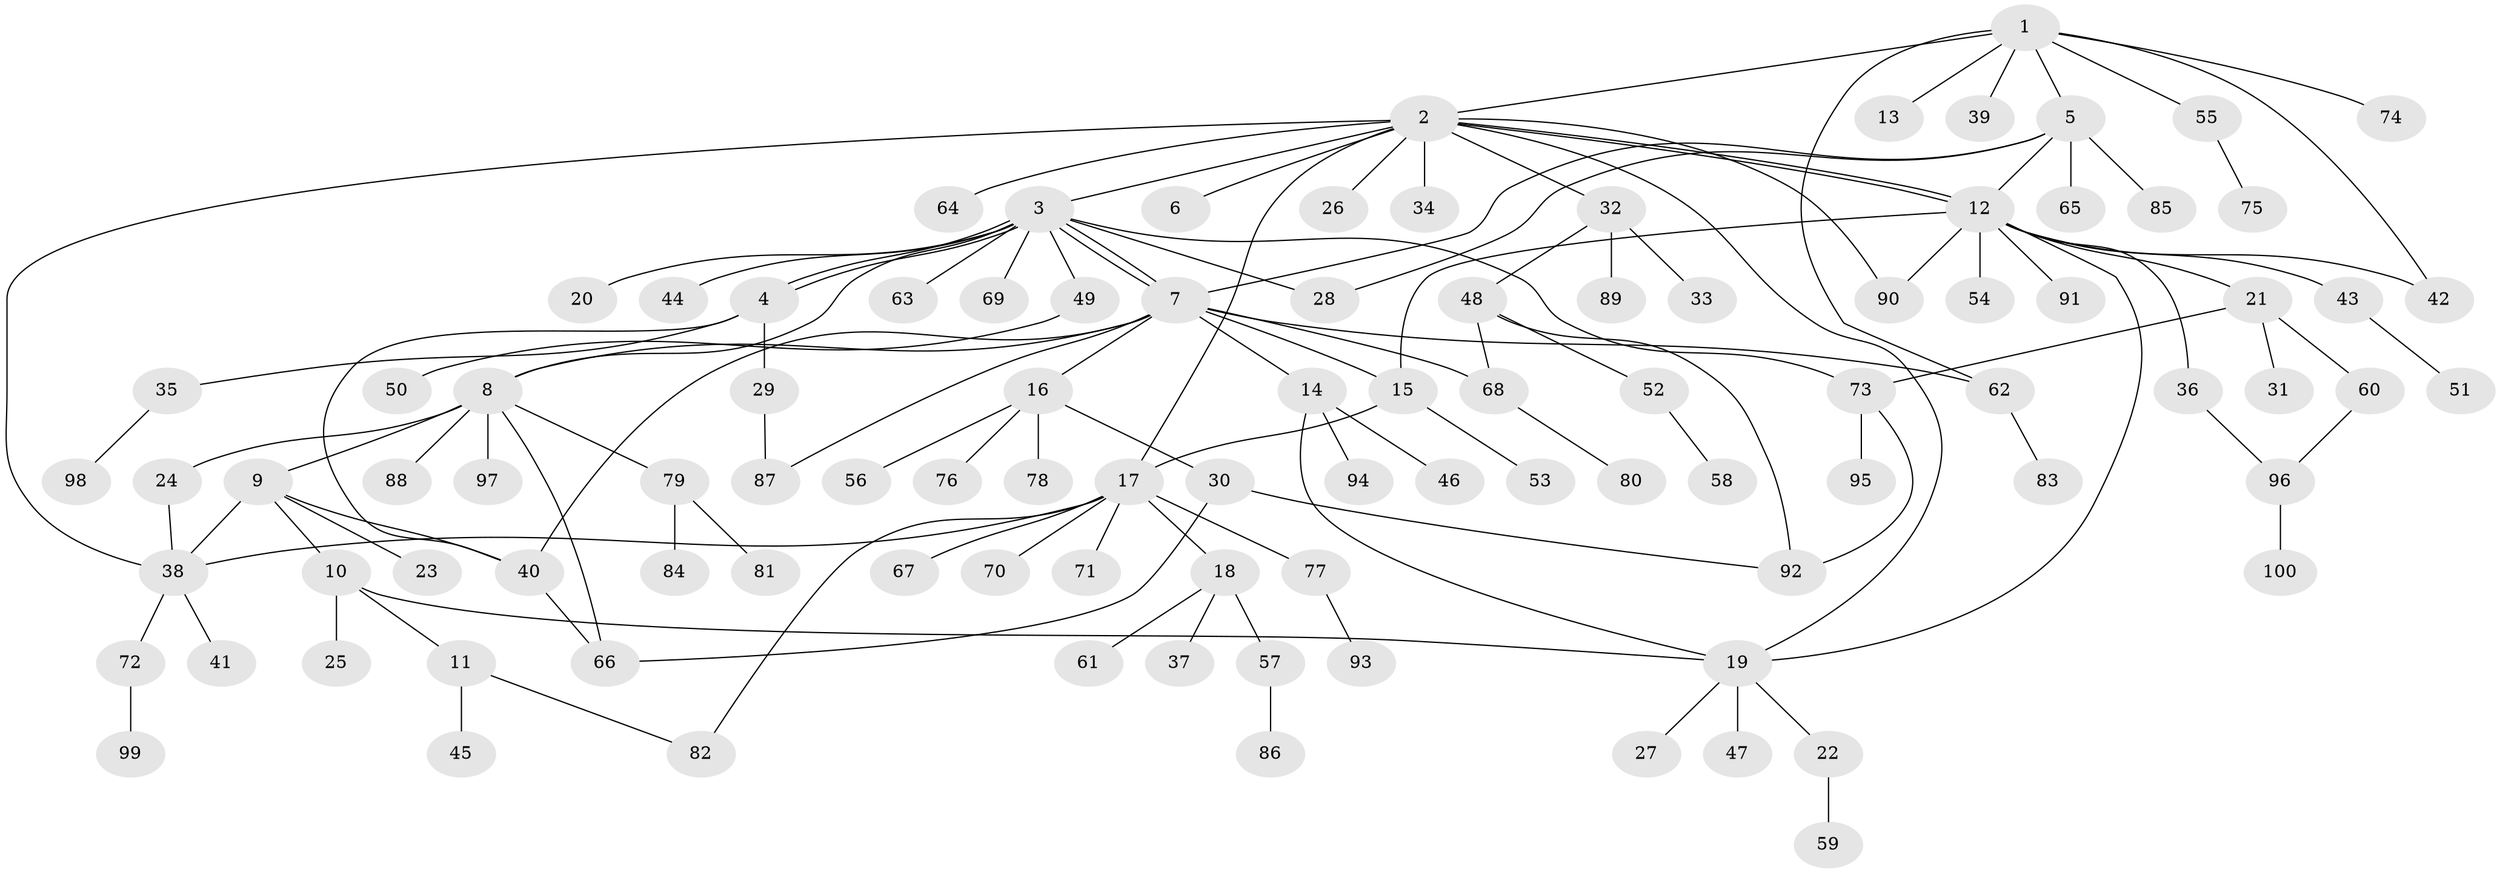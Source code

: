 // coarse degree distribution, {1: 0.3548387096774194, 8: 0.06451612903225806, 9: 0.03225806451612903, 6: 0.06451612903225806, 3: 0.0967741935483871, 2: 0.1935483870967742, 5: 0.06451612903225806, 4: 0.0967741935483871, 11: 0.03225806451612903}
// Generated by graph-tools (version 1.1) at 2025/36/03/04/25 23:36:42]
// undirected, 100 vertices, 128 edges
graph export_dot {
  node [color=gray90,style=filled];
  1;
  2;
  3;
  4;
  5;
  6;
  7;
  8;
  9;
  10;
  11;
  12;
  13;
  14;
  15;
  16;
  17;
  18;
  19;
  20;
  21;
  22;
  23;
  24;
  25;
  26;
  27;
  28;
  29;
  30;
  31;
  32;
  33;
  34;
  35;
  36;
  37;
  38;
  39;
  40;
  41;
  42;
  43;
  44;
  45;
  46;
  47;
  48;
  49;
  50;
  51;
  52;
  53;
  54;
  55;
  56;
  57;
  58;
  59;
  60;
  61;
  62;
  63;
  64;
  65;
  66;
  67;
  68;
  69;
  70;
  71;
  72;
  73;
  74;
  75;
  76;
  77;
  78;
  79;
  80;
  81;
  82;
  83;
  84;
  85;
  86;
  87;
  88;
  89;
  90;
  91;
  92;
  93;
  94;
  95;
  96;
  97;
  98;
  99;
  100;
  1 -- 2;
  1 -- 5;
  1 -- 13;
  1 -- 39;
  1 -- 42;
  1 -- 55;
  1 -- 62;
  1 -- 74;
  2 -- 3;
  2 -- 6;
  2 -- 12;
  2 -- 12;
  2 -- 17;
  2 -- 19;
  2 -- 26;
  2 -- 32;
  2 -- 34;
  2 -- 38;
  2 -- 64;
  2 -- 90;
  3 -- 4;
  3 -- 4;
  3 -- 7;
  3 -- 7;
  3 -- 8;
  3 -- 20;
  3 -- 28;
  3 -- 44;
  3 -- 49;
  3 -- 63;
  3 -- 69;
  3 -- 73;
  4 -- 29;
  4 -- 35;
  4 -- 40;
  5 -- 7;
  5 -- 12;
  5 -- 28;
  5 -- 65;
  5 -- 85;
  7 -- 8;
  7 -- 14;
  7 -- 15;
  7 -- 16;
  7 -- 40;
  7 -- 62;
  7 -- 68;
  7 -- 87;
  8 -- 9;
  8 -- 24;
  8 -- 66;
  8 -- 79;
  8 -- 88;
  8 -- 97;
  9 -- 10;
  9 -- 23;
  9 -- 38;
  9 -- 40;
  10 -- 11;
  10 -- 19;
  10 -- 25;
  11 -- 45;
  11 -- 82;
  12 -- 15;
  12 -- 19;
  12 -- 21;
  12 -- 36;
  12 -- 42;
  12 -- 43;
  12 -- 54;
  12 -- 90;
  12 -- 91;
  14 -- 19;
  14 -- 46;
  14 -- 94;
  15 -- 17;
  15 -- 53;
  16 -- 30;
  16 -- 56;
  16 -- 76;
  16 -- 78;
  17 -- 18;
  17 -- 38;
  17 -- 67;
  17 -- 70;
  17 -- 71;
  17 -- 77;
  17 -- 82;
  18 -- 37;
  18 -- 57;
  18 -- 61;
  19 -- 22;
  19 -- 27;
  19 -- 47;
  21 -- 31;
  21 -- 60;
  21 -- 73;
  22 -- 59;
  24 -- 38;
  29 -- 87;
  30 -- 66;
  30 -- 92;
  32 -- 33;
  32 -- 48;
  32 -- 89;
  35 -- 98;
  36 -- 96;
  38 -- 41;
  38 -- 72;
  40 -- 66;
  43 -- 51;
  48 -- 52;
  48 -- 68;
  48 -- 92;
  49 -- 50;
  52 -- 58;
  55 -- 75;
  57 -- 86;
  60 -- 96;
  62 -- 83;
  68 -- 80;
  72 -- 99;
  73 -- 92;
  73 -- 95;
  77 -- 93;
  79 -- 81;
  79 -- 84;
  96 -- 100;
}

